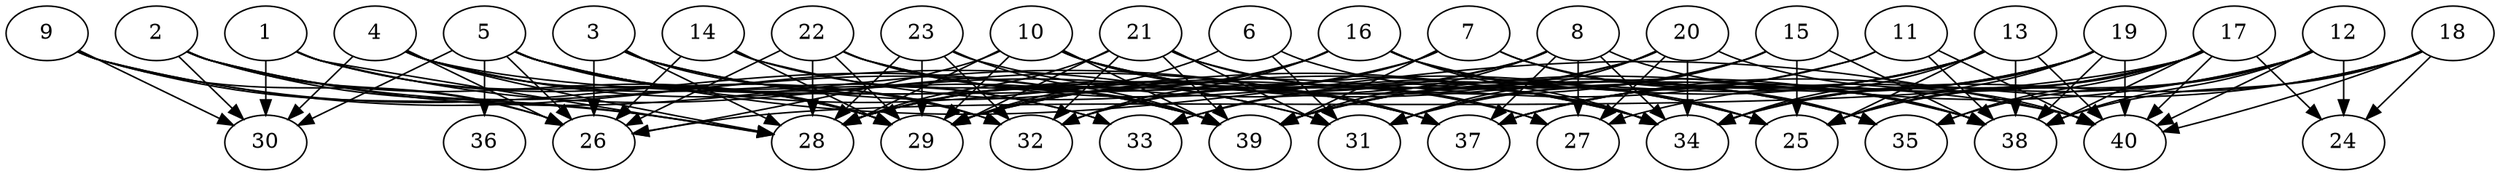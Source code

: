 // DAG automatically generated by daggen at Thu Oct  3 14:06:50 2019
// ./daggen --dot -n 40 --ccr 0.4 --fat 0.9 --regular 0.7 --density 0.6 --mindata 5242880 --maxdata 52428800 
digraph G {
  1 [size="84500480", alpha="0.14", expect_size="33800192"] 
  1 -> 28 [size ="33800192"]
  1 -> 29 [size ="33800192"]
  1 -> 30 [size ="33800192"]
  1 -> 32 [size ="33800192"]
  1 -> 37 [size ="33800192"]
  2 [size="22589440", alpha="0.17", expect_size="9035776"] 
  2 -> 26 [size ="9035776"]
  2 -> 28 [size ="9035776"]
  2 -> 29 [size ="9035776"]
  2 -> 30 [size ="9035776"]
  2 -> 37 [size ="9035776"]
  2 -> 39 [size ="9035776"]
  3 [size="18698240", alpha="0.10", expect_size="7479296"] 
  3 -> 26 [size ="7479296"]
  3 -> 28 [size ="7479296"]
  3 -> 32 [size ="7479296"]
  3 -> 34 [size ="7479296"]
  3 -> 37 [size ="7479296"]
  4 [size="20254720", alpha="0.19", expect_size="8101888"] 
  4 -> 26 [size ="8101888"]
  4 -> 28 [size ="8101888"]
  4 -> 29 [size ="8101888"]
  4 -> 30 [size ="8101888"]
  4 -> 31 [size ="8101888"]
  4 -> 33 [size ="8101888"]
  4 -> 40 [size ="8101888"]
  5 [size="117918720", alpha="0.03", expect_size="47167488"] 
  5 -> 26 [size ="47167488"]
  5 -> 29 [size ="47167488"]
  5 -> 30 [size ="47167488"]
  5 -> 33 [size ="47167488"]
  5 -> 34 [size ="47167488"]
  5 -> 36 [size ="47167488"]
  5 -> 39 [size ="47167488"]
  5 -> 40 [size ="47167488"]
  6 [size="30855680", alpha="0.11", expect_size="12342272"] 
  6 -> 29 [size ="12342272"]
  6 -> 31 [size ="12342272"]
  6 -> 34 [size ="12342272"]
  7 [size="58426880", alpha="0.03", expect_size="23370752"] 
  7 -> 28 [size ="23370752"]
  7 -> 32 [size ="23370752"]
  7 -> 35 [size ="23370752"]
  7 -> 38 [size ="23370752"]
  7 -> 39 [size ="23370752"]
  8 [size="26690560", alpha="0.12", expect_size="10676224"] 
  8 -> 27 [size ="10676224"]
  8 -> 28 [size ="10676224"]
  8 -> 32 [size ="10676224"]
  8 -> 34 [size ="10676224"]
  8 -> 37 [size ="10676224"]
  8 -> 38 [size ="10676224"]
  8 -> 39 [size ="10676224"]
  9 [size="13212160", alpha="0.18", expect_size="5284864"] 
  9 -> 26 [size ="5284864"]
  9 -> 28 [size ="5284864"]
  9 -> 30 [size ="5284864"]
  9 -> 31 [size ="5284864"]
  9 -> 39 [size ="5284864"]
  10 [size="40481280", alpha="0.04", expect_size="16192512"] 
  10 -> 26 [size ="16192512"]
  10 -> 28 [size ="16192512"]
  10 -> 29 [size ="16192512"]
  10 -> 35 [size ="16192512"]
  10 -> 37 [size ="16192512"]
  10 -> 38 [size ="16192512"]
  10 -> 39 [size ="16192512"]
  11 [size="42472960", alpha="0.17", expect_size="16989184"] 
  11 -> 29 [size ="16989184"]
  11 -> 38 [size ="16989184"]
  11 -> 39 [size ="16989184"]
  11 -> 40 [size ="16989184"]
  12 [size="123947520", alpha="0.01", expect_size="49579008"] 
  12 -> 24 [size ="49579008"]
  12 -> 25 [size ="49579008"]
  12 -> 27 [size ="49579008"]
  12 -> 35 [size ="49579008"]
  12 -> 38 [size ="49579008"]
  12 -> 39 [size ="49579008"]
  12 -> 40 [size ="49579008"]
  13 [size="103516160", alpha="0.11", expect_size="41406464"] 
  13 -> 25 [size ="41406464"]
  13 -> 33 [size ="41406464"]
  13 -> 34 [size ="41406464"]
  13 -> 37 [size ="41406464"]
  13 -> 38 [size ="41406464"]
  13 -> 39 [size ="41406464"]
  13 -> 40 [size ="41406464"]
  14 [size="42680320", alpha="0.03", expect_size="17072128"] 
  14 -> 25 [size ="17072128"]
  14 -> 26 [size ="17072128"]
  14 -> 29 [size ="17072128"]
  14 -> 39 [size ="17072128"]
  15 [size="38338560", alpha="0.00", expect_size="15335424"] 
  15 -> 25 [size ="15335424"]
  15 -> 29 [size ="15335424"]
  15 -> 31 [size ="15335424"]
  15 -> 38 [size ="15335424"]
  15 -> 39 [size ="15335424"]
  16 [size="57105920", alpha="0.18", expect_size="22842368"] 
  16 -> 25 [size ="22842368"]
  16 -> 28 [size ="22842368"]
  16 -> 29 [size ="22842368"]
  16 -> 32 [size ="22842368"]
  16 -> 34 [size ="22842368"]
  16 -> 38 [size ="22842368"]
  17 [size="122631680", alpha="0.01", expect_size="49052672"] 
  17 -> 24 [size ="49052672"]
  17 -> 25 [size ="49052672"]
  17 -> 26 [size ="49052672"]
  17 -> 34 [size ="49052672"]
  17 -> 35 [size ="49052672"]
  17 -> 37 [size ="49052672"]
  17 -> 38 [size ="49052672"]
  17 -> 40 [size ="49052672"]
  18 [size="24839680", alpha="0.09", expect_size="9935872"] 
  18 -> 24 [size ="9935872"]
  18 -> 34 [size ="9935872"]
  18 -> 37 [size ="9935872"]
  18 -> 38 [size ="9935872"]
  18 -> 40 [size ="9935872"]
  19 [size="93404160", alpha="0.02", expect_size="37361664"] 
  19 -> 25 [size ="37361664"]
  19 -> 31 [size ="37361664"]
  19 -> 34 [size ="37361664"]
  19 -> 37 [size ="37361664"]
  19 -> 38 [size ="37361664"]
  19 -> 40 [size ="37361664"]
  20 [size="81953280", alpha="0.01", expect_size="32781312"] 
  20 -> 27 [size ="32781312"]
  20 -> 28 [size ="32781312"]
  20 -> 31 [size ="32781312"]
  20 -> 33 [size ="32781312"]
  20 -> 34 [size ="32781312"]
  20 -> 40 [size ="32781312"]
  21 [size="107002880", alpha="0.13", expect_size="42801152"] 
  21 -> 27 [size ="42801152"]
  21 -> 28 [size ="42801152"]
  21 -> 29 [size ="42801152"]
  21 -> 31 [size ="42801152"]
  21 -> 32 [size ="42801152"]
  21 -> 34 [size ="42801152"]
  21 -> 39 [size ="42801152"]
  22 [size="89932800", alpha="0.07", expect_size="35973120"] 
  22 -> 25 [size ="35973120"]
  22 -> 26 [size ="35973120"]
  22 -> 27 [size ="35973120"]
  22 -> 28 [size ="35973120"]
  22 -> 29 [size ="35973120"]
  22 -> 39 [size ="35973120"]
  23 [size="94617600", alpha="0.01", expect_size="37847040"] 
  23 -> 28 [size ="37847040"]
  23 -> 29 [size ="37847040"]
  23 -> 32 [size ="37847040"]
  23 -> 35 [size ="37847040"]
  23 -> 39 [size ="37847040"]
  24 [size="42856960", alpha="0.17", expect_size="17142784"] 
  25 [size="62225920", alpha="0.10", expect_size="24890368"] 
  26 [size="63129600", alpha="0.07", expect_size="25251840"] 
  27 [size="50040320", alpha="0.11", expect_size="20016128"] 
  28 [size="56619520", alpha="0.17", expect_size="22647808"] 
  29 [size="108142080", alpha="0.03", expect_size="43256832"] 
  30 [size="117721600", alpha="0.14", expect_size="47088640"] 
  31 [size="125849600", alpha="0.11", expect_size="50339840"] 
  32 [size="85959680", alpha="0.05", expect_size="34383872"] 
  33 [size="125496320", alpha="0.15", expect_size="50198528"] 
  34 [size="14120960", alpha="0.11", expect_size="5648384"] 
  35 [size="112883200", alpha="0.10", expect_size="45153280"] 
  36 [size="54730240", alpha="0.17", expect_size="21892096"] 
  37 [size="93342720", alpha="0.02", expect_size="37337088"] 
  38 [size="38110720", alpha="0.10", expect_size="15244288"] 
  39 [size="20584960", alpha="0.11", expect_size="8233984"] 
  40 [size="40867840", alpha="0.04", expect_size="16347136"] 
}
